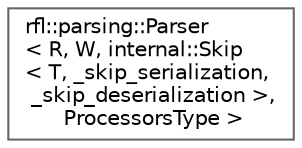 digraph "类继承关系图"
{
 // LATEX_PDF_SIZE
  bgcolor="transparent";
  edge [fontname=Helvetica,fontsize=10,labelfontname=Helvetica,labelfontsize=10];
  node [fontname=Helvetica,fontsize=10,shape=box,height=0.2,width=0.4];
  rankdir="LR";
  Node0 [id="Node000000",label="rfl::parsing::Parser\l\< R, W, internal::Skip\l\< T, _skip_serialization,\l _skip_deserialization \>,\l ProcessorsType \>",height=0.2,width=0.4,color="grey40", fillcolor="white", style="filled",URL="$structrfl_1_1parsing_1_1_parser_3_01_r_00_01_w_00_01internal_1_1_skip_3_01_t_00_01__skip__seriale6ffe4bf857097a010be62ebf6984cd6.html",tooltip=" "];
}
